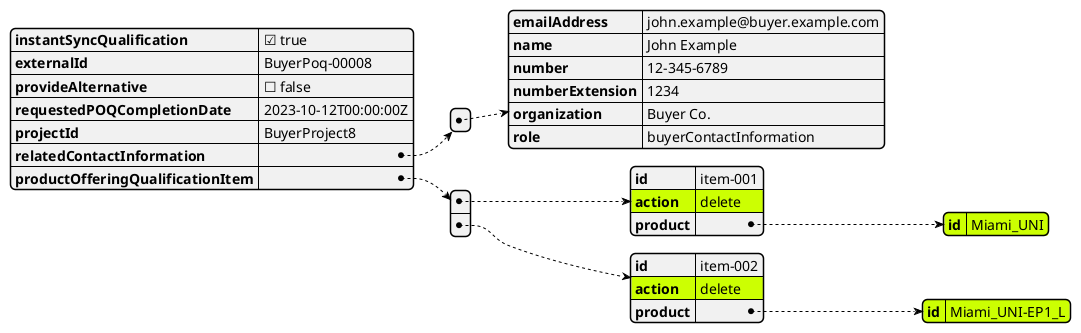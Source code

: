 @startjson
#highlight "productOfferingQualificationItem" / "0"/ "action"
#highlight "productOfferingQualificationItem" / "0"/ "product" / "id"
#highlight "productOfferingQualificationItem" / "1"/ "action"
#highlight "productOfferingQualificationItem" / "1"/ "product" / "id"
#highlight "productOfferingQualificationItem" / "1"/ "qualificationItemRelationship" / "0"/ "relationshipType"
#highlight "productOfferingQualificationItem" / "1"/ "qualificationItemRelationship" / "0"/ "id"

{
  "instantSyncQualification": true,
  "externalId": "BuyerPoq-00008",
  "provideAlternative": false,
  "requestedPOQCompletionDate": "2023-10-12T00:00:00Z",
  "projectId": "BuyerProject8",
  "relatedContactInformation": [
    {
      "emailAddress": "john.example@buyer.example.com",
      "name": "John Example",
      "number": "12-345-6789",
      "numberExtension": "1234",
      "organization": "Buyer Co.",
      "role": "buyerContactInformation"
    }
  ],
  "productOfferingQualificationItem": [
    {
      "id": "item-001",
      "action": "delete",
      "product": {
        "id": "Miami_UNI"
      }
    },
    {
      "id": "item-002",
      "action": "delete",
      "product": {
        "id": "Miami_UNI-EP1_L"
      }
    }
  ]
}
@endjson